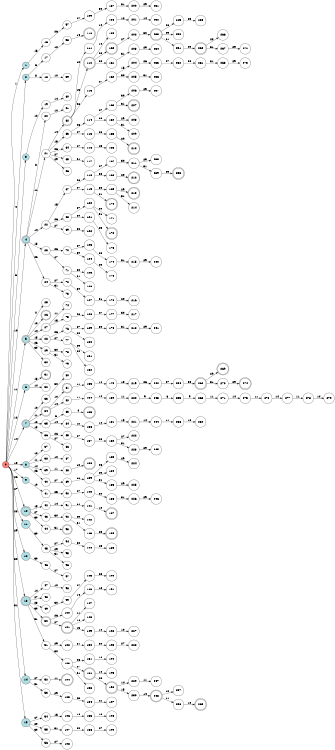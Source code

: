 digraph APTA {
__start0 [label="" shape="none"];

rankdir=LR;
size="8,5";

s0 [style="filled", color="black", fillcolor="#ff817b" shape="circle", label="0"];
s1 [style="filled", color="black", fillcolor="powderblue" shape="circle", label="1"];
s2 [style="filled", color="black", fillcolor="powderblue" shape="circle", label="2"];
s3 [style="filled", color="black", fillcolor="powderblue" shape="circle", label="3"];
s4 [style="rounded,filled", color="black", fillcolor="powderblue" shape="doublecircle", label="4"];
s5 [style="rounded,filled", color="black", fillcolor="powderblue" shape="doublecircle", label="5"];
s6 [style="filled", color="black", fillcolor="powderblue" shape="circle", label="6"];
s7 [style="rounded,filled", color="black", fillcolor="powderblue" shape="doublecircle", label="7"];
s8 [style="filled", color="black", fillcolor="powderblue" shape="circle", label="8"];
s9 [style="filled", color="black", fillcolor="powderblue" shape="circle", label="9"];
s10 [style="rounded,filled", color="black", fillcolor="powderblue" shape="doublecircle", label="10"];
s11 [style="filled", color="black", fillcolor="powderblue" shape="circle", label="11"];
s12 [style="filled", color="black", fillcolor="powderblue" shape="circle", label="12"];
s13 [style="rounded,filled", color="black", fillcolor="powderblue" shape="doublecircle", label="13"];
s14 [style="filled", color="black", fillcolor="powderblue" shape="circle", label="14"];
s15 [style="filled", color="black", fillcolor="powderblue" shape="circle", label="15"];
s16 [style="filled", color="black", fillcolor="white" shape="circle", label="16"];
s17 [style="filled", color="black", fillcolor="white" shape="circle", label="17"];
s18 [style="filled", color="black", fillcolor="white" shape="circle", label="18"];
s19 [style="filled", color="black", fillcolor="white" shape="circle", label="19"];
s20 [style="filled", color="black", fillcolor="white" shape="circle", label="20"];
s21 [style="filled", color="black", fillcolor="white" shape="circle", label="21"];
s22 [style="filled", color="black", fillcolor="white" shape="circle", label="22"];
s23 [style="filled", color="black", fillcolor="white" shape="circle", label="23"];
s24 [style="filled", color="black", fillcolor="white" shape="circle", label="24"];
s25 [style="filled", color="black", fillcolor="white" shape="circle", label="25"];
s26 [style="rounded,filled", color="black", fillcolor="white" shape="doublecircle", label="26"];
s27 [style="filled", color="black", fillcolor="white" shape="circle", label="27"];
s28 [style="filled", color="black", fillcolor="white" shape="circle", label="28"];
s29 [style="filled", color="black", fillcolor="white" shape="circle", label="29"];
s30 [style="filled", color="black", fillcolor="white" shape="circle", label="30"];
s31 [style="rounded,filled", color="black", fillcolor="white" shape="doublecircle", label="31"];
s32 [style="filled", color="black", fillcolor="white" shape="circle", label="32"];
s33 [style="filled", color="black", fillcolor="white" shape="circle", label="33"];
s34 [style="rounded,filled", color="black", fillcolor="white" shape="doublecircle", label="34"];
s35 [style="filled", color="black", fillcolor="white" shape="circle", label="35"];
s36 [style="filled", color="black", fillcolor="white" shape="circle", label="36"];
s37 [style="filled", color="black", fillcolor="white" shape="circle", label="37"];
s38 [style="filled", color="black", fillcolor="white" shape="circle", label="38"];
s39 [style="filled", color="black", fillcolor="white" shape="circle", label="39"];
s40 [style="filled", color="black", fillcolor="white" shape="circle", label="40"];
s41 [style="filled", color="black", fillcolor="white" shape="circle", label="41"];
s42 [style="filled", color="black", fillcolor="white" shape="circle", label="42"];
s43 [style="filled", color="black", fillcolor="white" shape="circle", label="43"];
s44 [style="filled", color="black", fillcolor="white" shape="circle", label="44"];
s45 [style="filled", color="black", fillcolor="white" shape="circle", label="45"];
s46 [style="filled", color="black", fillcolor="white" shape="circle", label="46"];
s47 [style="filled", color="black", fillcolor="white" shape="circle", label="47"];
s48 [style="filled", color="black", fillcolor="white" shape="circle", label="48"];
s49 [style="filled", color="black", fillcolor="white" shape="circle", label="49"];
s50 [style="rounded,filled", color="black", fillcolor="white" shape="doublecircle", label="50"];
s51 [style="filled", color="black", fillcolor="white" shape="circle", label="51"];
s52 [style="filled", color="black", fillcolor="white" shape="circle", label="52"];
s53 [style="filled", color="black", fillcolor="white" shape="circle", label="53"];
s54 [style="filled", color="black", fillcolor="white" shape="circle", label="54"];
s55 [style="filled", color="black", fillcolor="white" shape="circle", label="55"];
s56 [style="filled", color="black", fillcolor="white" shape="circle", label="56"];
s57 [style="filled", color="black", fillcolor="white" shape="circle", label="57"];
s58 [style="filled", color="black", fillcolor="white" shape="circle", label="58"];
s59 [style="filled", color="black", fillcolor="white" shape="circle", label="59"];
s60 [style="filled", color="black", fillcolor="white" shape="circle", label="60"];
s61 [style="filled", color="black", fillcolor="white" shape="circle", label="61"];
s62 [style="rounded,filled", color="black", fillcolor="white" shape="doublecircle", label="62"];
s63 [style="filled", color="black", fillcolor="white" shape="circle", label="63"];
s64 [style="filled", color="black", fillcolor="white" shape="circle", label="64"];
s65 [style="filled", color="black", fillcolor="white" shape="circle", label="65"];
s66 [style="filled", color="black", fillcolor="white" shape="circle", label="66"];
s67 [style="filled", color="black", fillcolor="white" shape="circle", label="67"];
s68 [style="filled", color="black", fillcolor="white" shape="circle", label="68"];
s69 [style="filled", color="black", fillcolor="white" shape="circle", label="69"];
s70 [style="filled", color="black", fillcolor="white" shape="circle", label="70"];
s71 [style="filled", color="black", fillcolor="white" shape="circle", label="71"];
s72 [style="filled", color="black", fillcolor="white" shape="circle", label="72"];
s73 [style="filled", color="black", fillcolor="white" shape="circle", label="73"];
s74 [style="filled", color="black", fillcolor="white" shape="circle", label="74"];
s75 [style="filled", color="black", fillcolor="white" shape="circle", label="75"];
s76 [style="filled", color="black", fillcolor="white" shape="circle", label="76"];
s77 [style="filled", color="black", fillcolor="white" shape="circle", label="77"];
s78 [style="filled", color="black", fillcolor="white" shape="circle", label="78"];
s79 [style="filled", color="black", fillcolor="white" shape="circle", label="79"];
s80 [style="filled", color="black", fillcolor="white" shape="circle", label="80"];
s81 [style="rounded,filled", color="black", fillcolor="white" shape="doublecircle", label="81"];
s82 [style="filled", color="black", fillcolor="white" shape="circle", label="82"];
s83 [style="filled", color="black", fillcolor="white" shape="circle", label="83"];
s84 [style="filled", color="black", fillcolor="white" shape="circle", label="84"];
s85 [style="filled", color="black", fillcolor="white" shape="circle", label="85"];
s86 [style="filled", color="black", fillcolor="white" shape="circle", label="86"];
s87 [style="filled", color="black", fillcolor="white" shape="circle", label="87"];
s88 [style="filled", color="black", fillcolor="white" shape="circle", label="88"];
s89 [style="filled", color="black", fillcolor="white" shape="circle", label="89"];
s90 [style="filled", color="black", fillcolor="white" shape="circle", label="90"];
s91 [style="filled", color="black", fillcolor="white" shape="circle", label="91"];
s92 [style="filled", color="black", fillcolor="white" shape="circle", label="92"];
s93 [style="rounded,filled", color="black", fillcolor="white" shape="doublecircle", label="93"];
s94 [style="filled", color="black", fillcolor="white" shape="circle", label="94"];
s95 [style="filled", color="black", fillcolor="white" shape="circle", label="95"];
s96 [style="filled", color="black", fillcolor="white" shape="circle", label="96"];
s97 [style="filled", color="black", fillcolor="white" shape="circle", label="97"];
s98 [style="filled", color="black", fillcolor="white" shape="circle", label="98"];
s99 [style="filled", color="black", fillcolor="white" shape="circle", label="99"];
s100 [style="filled", color="black", fillcolor="white" shape="circle", label="100"];
s101 [style="rounded,filled", color="black", fillcolor="white" shape="doublecircle", label="101"];
s102 [style="filled", color="black", fillcolor="white" shape="circle", label="102"];
s103 [style="filled", color="black", fillcolor="white" shape="circle", label="103"];
s104 [style="rounded,filled", color="black", fillcolor="white" shape="doublecircle", label="104"];
s105 [style="filled", color="black", fillcolor="white" shape="circle", label="105"];
s106 [style="filled", color="black", fillcolor="white" shape="circle", label="106"];
s107 [style="filled", color="black", fillcolor="white" shape="circle", label="107"];
s108 [style="filled", color="black", fillcolor="white" shape="circle", label="108"];
s109 [style="filled", color="black", fillcolor="white" shape="circle", label="109"];
s110 [style="rounded,filled", color="black", fillcolor="white" shape="doublecircle", label="110"];
s111 [style="filled", color="black", fillcolor="white" shape="circle", label="111"];
s112 [style="rounded,filled", color="black", fillcolor="white" shape="doublecircle", label="112"];
s113 [style="filled", color="black", fillcolor="white" shape="circle", label="113"];
s114 [style="filled", color="black", fillcolor="white" shape="circle", label="114"];
s115 [style="filled", color="black", fillcolor="white" shape="circle", label="115"];
s116 [style="filled", color="black", fillcolor="white" shape="circle", label="116"];
s117 [style="filled", color="black", fillcolor="white" shape="circle", label="117"];
s118 [style="filled", color="black", fillcolor="white" shape="circle", label="118"];
s119 [style="filled", color="black", fillcolor="white" shape="circle", label="119"];
s120 [style="filled", color="black", fillcolor="white" shape="circle", label="120"];
s121 [style="filled", color="black", fillcolor="white" shape="circle", label="121"];
s122 [style="filled", color="black", fillcolor="white" shape="circle", label="122"];
s123 [style="filled", color="black", fillcolor="white" shape="circle", label="123"];
s124 [style="filled", color="black", fillcolor="white" shape="circle", label="124"];
s125 [style="filled", color="black", fillcolor="white" shape="circle", label="125"];
s126 [style="filled", color="black", fillcolor="white" shape="circle", label="126"];
s127 [style="filled", color="black", fillcolor="white" shape="circle", label="127"];
s128 [style="filled", color="black", fillcolor="white" shape="circle", label="128"];
s129 [style="filled", color="black", fillcolor="white" shape="circle", label="129"];
s130 [style="filled", color="black", fillcolor="white" shape="circle", label="130"];
s131 [style="filled", color="black", fillcolor="white" shape="circle", label="131"];
s132 [style="filled", color="black", fillcolor="white" shape="circle", label="132"];
s133 [style="filled", color="black", fillcolor="white" shape="circle", label="133"];
s134 [style="filled", color="black", fillcolor="white" shape="circle", label="134"];
s135 [style="rounded,filled", color="black", fillcolor="white" shape="doublecircle", label="135"];
s136 [style="filled", color="black", fillcolor="white" shape="circle", label="136"];
s137 [style="filled", color="black", fillcolor="white" shape="circle", label="137"];
s138 [style="rounded,filled", color="black", fillcolor="white" shape="doublecircle", label="138"];
s139 [style="filled", color="black", fillcolor="white" shape="circle", label="139"];
s140 [style="filled", color="black", fillcolor="white" shape="circle", label="140"];
s141 [style="filled", color="black", fillcolor="white" shape="circle", label="141"];
s142 [style="filled", color="black", fillcolor="white" shape="circle", label="142"];
s143 [style="filled", color="black", fillcolor="white" shape="circle", label="143"];
s144 [style="filled", color="black", fillcolor="white" shape="circle", label="144"];
s145 [style="filled", color="black", fillcolor="white" shape="circle", label="145"];
s146 [style="filled", color="black", fillcolor="white" shape="circle", label="146"];
s147 [style="filled", color="black", fillcolor="white" shape="circle", label="147"];
s148 [style="filled", color="black", fillcolor="white" shape="circle", label="148"];
s149 [style="filled", color="black", fillcolor="white" shape="circle", label="149"];
s150 [style="filled", color="black", fillcolor="white" shape="circle", label="150"];
s151 [style="filled", color="black", fillcolor="white" shape="circle", label="151"];
s152 [style="rounded,filled", color="black", fillcolor="white" shape="doublecircle", label="152"];
s153 [style="filled", color="black", fillcolor="white" shape="circle", label="153"];
s154 [style="filled", color="black", fillcolor="white" shape="circle", label="154"];
s155 [style="filled", color="black", fillcolor="white" shape="circle", label="155"];
s156 [style="filled", color="black", fillcolor="white" shape="circle", label="156"];
s157 [style="filled", color="black", fillcolor="white" shape="circle", label="157"];
s158 [style="filled", color="black", fillcolor="white" shape="circle", label="158"];
s159 [style="filled", color="black", fillcolor="white" shape="circle", label="159"];
s160 [style="rounded,filled", color="black", fillcolor="white" shape="doublecircle", label="160"];
s161 [style="filled", color="black", fillcolor="white" shape="circle", label="161"];
s162 [style="filled", color="black", fillcolor="white" shape="circle", label="162"];
s163 [style="filled", color="black", fillcolor="white" shape="circle", label="163"];
s164 [style="filled", color="black", fillcolor="white" shape="circle", label="164"];
s165 [style="filled", color="black", fillcolor="white" shape="circle", label="165"];
s166 [style="filled", color="black", fillcolor="white" shape="circle", label="166"];
s167 [style="filled", color="black", fillcolor="white" shape="circle", label="167"];
s168 [style="filled", color="black", fillcolor="white" shape="circle", label="168"];
s169 [style="filled", color="black", fillcolor="white" shape="circle", label="169"];
s170 [style="rounded,filled", color="black", fillcolor="white" shape="doublecircle", label="170"];
s171 [style="filled", color="black", fillcolor="white" shape="circle", label="171"];
s172 [style="rounded,filled", color="black", fillcolor="white" shape="doublecircle", label="172"];
s173 [style="filled", color="black", fillcolor="white" shape="circle", label="173"];
s174 [style="filled", color="black", fillcolor="white" shape="circle", label="174"];
s175 [style="filled", color="black", fillcolor="white" shape="circle", label="175"];
s176 [style="filled", color="black", fillcolor="white" shape="circle", label="176"];
s177 [style="filled", color="black", fillcolor="white" shape="circle", label="177"];
s178 [style="filled", color="black", fillcolor="white" shape="circle", label="178"];
s179 [style="filled", color="black", fillcolor="white" shape="circle", label="179"];
s180 [style="filled", color="black", fillcolor="white" shape="circle", label="180"];
s181 [style="filled", color="black", fillcolor="white" shape="circle", label="181"];
s182 [style="filled", color="black", fillcolor="white" shape="circle", label="182"];
s183 [style="filled", color="black", fillcolor="white" shape="circle", label="183"];
s184 [style="filled", color="black", fillcolor="white" shape="circle", label="184"];
s185 [style="filled", color="black", fillcolor="white" shape="circle", label="185"];
s186 [style="filled", color="black", fillcolor="white" shape="circle", label="186"];
s187 [style="rounded,filled", color="black", fillcolor="white" shape="doublecircle", label="187"];
s188 [style="rounded,filled", color="black", fillcolor="white" shape="doublecircle", label="188"];
s189 [style="filled", color="black", fillcolor="white" shape="circle", label="189"];
s190 [style="filled", color="black", fillcolor="white" shape="circle", label="190"];
s191 [style="filled", color="black", fillcolor="white" shape="circle", label="191"];
s192 [style="filled", color="black", fillcolor="white" shape="circle", label="192"];
s193 [style="filled", color="black", fillcolor="white" shape="circle", label="193"];
s194 [style="filled", color="black", fillcolor="white" shape="circle", label="194"];
s195 [style="filled", color="black", fillcolor="white" shape="circle", label="195"];
s196 [style="rounded,filled", color="black", fillcolor="white" shape="doublecircle", label="196"];
s197 [style="filled", color="black", fillcolor="white" shape="circle", label="197"];
s198 [style="filled", color="black", fillcolor="white" shape="circle", label="198"];
s199 [style="filled", color="black", fillcolor="white" shape="circle", label="199"];
s200 [style="filled", color="black", fillcolor="white" shape="circle", label="200"];
s201 [style="filled", color="black", fillcolor="white" shape="circle", label="201"];
s202 [style="filled", color="black", fillcolor="white" shape="circle", label="202"];
s203 [style="filled", color="black", fillcolor="white" shape="circle", label="203"];
s204 [style="filled", color="black", fillcolor="white" shape="circle", label="204"];
s205 [style="filled", color="black", fillcolor="white" shape="circle", label="205"];
s206 [style="filled", color="black", fillcolor="white" shape="circle", label="206"];
s207 [style="rounded,filled", color="black", fillcolor="white" shape="doublecircle", label="207"];
s208 [style="filled", color="black", fillcolor="white" shape="circle", label="208"];
s209 [style="filled", color="black", fillcolor="white" shape="circle", label="209"];
s210 [style="rounded,filled", color="black", fillcolor="white" shape="doublecircle", label="210"];
s211 [style="filled", color="black", fillcolor="white" shape="circle", label="211"];
s212 [style="rounded,filled", color="black", fillcolor="white" shape="doublecircle", label="212"];
s213 [style="rounded,filled", color="black", fillcolor="white" shape="doublecircle", label="213"];
s214 [style="filled", color="black", fillcolor="white" shape="circle", label="214"];
s215 [style="filled", color="black", fillcolor="white" shape="circle", label="215"];
s216 [style="filled", color="black", fillcolor="white" shape="circle", label="216"];
s217 [style="filled", color="black", fillcolor="white" shape="circle", label="217"];
s218 [style="filled", color="black", fillcolor="white" shape="circle", label="218"];
s219 [style="filled", color="black", fillcolor="white" shape="circle", label="219"];
s220 [style="filled", color="black", fillcolor="white" shape="circle", label="220"];
s221 [style="filled", color="black", fillcolor="white" shape="circle", label="221"];
s222 [style="filled", color="black", fillcolor="white" shape="circle", label="222"];
s223 [style="filled", color="black", fillcolor="white" shape="circle", label="223"];
s224 [style="filled", color="black", fillcolor="white" shape="circle", label="224"];
s225 [style="filled", color="black", fillcolor="white" shape="circle", label="225"];
s226 [style="filled", color="black", fillcolor="white" shape="circle", label="226"];
s227 [style="filled", color="black", fillcolor="white" shape="circle", label="227"];
s228 [style="filled", color="black", fillcolor="white" shape="circle", label="228"];
s229 [style="filled", color="black", fillcolor="white" shape="circle", label="229"];
s230 [style="filled", color="black", fillcolor="white" shape="circle", label="230"];
s231 [style="filled", color="black", fillcolor="white" shape="circle", label="231"];
s232 [style="filled", color="black", fillcolor="white" shape="circle", label="232"];
s233 [style="rounded,filled", color="black", fillcolor="white" shape="doublecircle", label="233"];
s234 [style="filled", color="black", fillcolor="white" shape="circle", label="234"];
s235 [style="filled", color="black", fillcolor="white" shape="circle", label="235"];
s236 [style="filled", color="black", fillcolor="white" shape="circle", label="236"];
s237 [style="filled", color="black", fillcolor="white" shape="circle", label="237"];
s238 [style="filled", color="black", fillcolor="white" shape="circle", label="238"];
s239 [style="filled", color="black", fillcolor="white" shape="circle", label="239"];
s240 [style="filled", color="black", fillcolor="white" shape="circle", label="240"];
s241 [style="filled", color="black", fillcolor="white" shape="circle", label="241"];
s242 [style="filled", color="black", fillcolor="white" shape="circle", label="242"];
s243 [style="filled", color="black", fillcolor="white" shape="circle", label="243"];
s244 [style="filled", color="black", fillcolor="white" shape="circle", label="244"];
s245 [style="filled", color="black", fillcolor="white" shape="circle", label="245"];
s246 [style="filled", color="black", fillcolor="white" shape="circle", label="246"];
s247 [style="filled", color="black", fillcolor="white" shape="circle", label="247"];
s248 [style="rounded,filled", color="black", fillcolor="white" shape="doublecircle", label="248"];
s249 [style="filled", color="black", fillcolor="white" shape="circle", label="249"];
s250 [style="filled", color="black", fillcolor="white" shape="circle", label="250"];
s251 [style="filled", color="black", fillcolor="white" shape="circle", label="251"];
s252 [style="filled", color="black", fillcolor="white" shape="circle", label="252"];
s253 [style="rounded,filled", color="black", fillcolor="white" shape="doublecircle", label="253"];
s254 [style="filled", color="black", fillcolor="white" shape="circle", label="254"];
s255 [style="filled", color="black", fillcolor="white" shape="circle", label="255"];
s256 [style="filled", color="black", fillcolor="white" shape="circle", label="256"];
s257 [style="filled", color="black", fillcolor="white" shape="circle", label="257"];
s258 [style="filled", color="black", fillcolor="white" shape="circle", label="258"];
s259 [style="filled", color="black", fillcolor="white" shape="circle", label="259"];
s260 [style="rounded,filled", color="black", fillcolor="white" shape="doublecircle", label="260"];
s261 [style="filled", color="black", fillcolor="white" shape="circle", label="261"];
s262 [style="rounded,filled", color="black", fillcolor="white" shape="doublecircle", label="262"];
s263 [style="filled", color="black", fillcolor="white" shape="circle", label="263"];
s264 [style="filled", color="black", fillcolor="white" shape="circle", label="264"];
s265 [style="rounded,filled", color="black", fillcolor="white" shape="doublecircle", label="265"];
s266 [style="filled", color="black", fillcolor="white" shape="circle", label="266"];
s267 [style="filled", color="black", fillcolor="white" shape="circle", label="267"];
s268 [style="filled", color="black", fillcolor="white" shape="circle", label="268"];
s269 [style="rounded,filled", color="black", fillcolor="white" shape="doublecircle", label="269"];
s270 [style="filled", color="black", fillcolor="white" shape="circle", label="270"];
s271 [style="filled", color="black", fillcolor="white" shape="circle", label="271"];
s272 [style="filled", color="black", fillcolor="white" shape="circle", label="272"];
s273 [style="filled", color="black", fillcolor="white" shape="circle", label="273"];
s274 [style="rounded,filled", color="black", fillcolor="white" shape="doublecircle", label="274"];
s275 [style="filled", color="black", fillcolor="white" shape="circle", label="275"];
s276 [style="filled", color="black", fillcolor="white" shape="circle", label="276"];
s277 [style="filled", color="black", fillcolor="white" shape="circle", label="277"];
s278 [style="filled", color="black", fillcolor="white" shape="circle", label="278"];
s279 [style="filled", color="black", fillcolor="white" shape="circle", label="279"];
s0 -> s1 [label="1"];
s0 -> s2 [label="4"];
s0 -> s3 [label="6"];
s0 -> s4 [label="10"];
s0 -> s5 [label="11"];
s0 -> s6 [label="12"];
s0 -> s7 [label="14"];
s0 -> s8 [label="15"];
s0 -> s9 [label="17"];
s0 -> s10 [label="26"];
s0 -> s11 [label="27"];
s0 -> s12 [label="28"];
s0 -> s13 [label="29"];
s0 -> s14 [label="30"];
s0 -> s15 [label="31"];
s1 -> s16 [label="15"];
s2 -> s17 [label="6"];
s2 -> s18 [label="8"];
s3 -> s19 [label="12"];
s4 -> s20 [label="8"];
s4 -> s21 [label="11"];
s4 -> s22 [label="14"];
s4 -> s23 [label="15"];
s4 -> s24 [label="26"];
s5 -> s25 [label="2"];
s5 -> s26 [label="10"];
s5 -> s27 [label="14"];
s5 -> s28 [label="15"];
s5 -> s29 [label="26"];
s5 -> s30 [label="30"];
s6 -> s31 [label="13"];
s6 -> s32 [label="14"];
s7 -> s33 [label="10"];
s7 -> s34 [label="11"];
s7 -> s35 [label="12"];
s7 -> s36 [label="15"];
s8 -> s37 [label="10"];
s8 -> s38 [label="11"];
s8 -> s39 [label="14"];
s8 -> s40 [label="26"];
s9 -> s41 [label="19"];
s10 -> s42 [label="15"];
s10 -> s43 [label="27"];
s10 -> s44 [label="30"];
s11 -> s45 [label="30"];
s12 -> s46 [label="30"];
s13 -> s47 [label="14"];
s13 -> s48 [label="27"];
s13 -> s49 [label="28"];
s13 -> s50 [label="30"];
s13 -> s51 [label="31"];
s14 -> s52 [label="27"];
s14 -> s53 [label="31"];
s15 -> s54 [label="27"];
s15 -> s55 [label="29"];
s15 -> s56 [label="30"];
s16 -> s57 [label="26"];
s17 -> s58 [label="12"];
s18 -> s59 [label="10"];
s19 -> s60 [label="14"];
s20 -> s61 [label="10"];
s21 -> s62 [label="14"];
s21 -> s63 [label="15"];
s21 -> s64 [label="26"];
s21 -> s65 [label="27"];
s21 -> s66 [label="29"];
s22 -> s67 [label="15"];
s22 -> s68 [label="26"];
s22 -> s69 [label="27"];
s23 -> s70 [label="26"];
s23 -> s71 [label="27"];
s24 -> s72 [label="27"];
s24 -> s73 [label="31"];
s27 -> s74 [label="11"];
s27 -> s75 [label="15"];
s28 -> s76 [label="26"];
s28 -> s77 [label="27"];
s29 -> s78 [label="30"];
s29 -> s79 [label="31"];
s33 -> s80 [label="30"];
s34 -> s81 [label="10"];
s34 -> s82 [label="14"];
s35 -> s83 [label="6"];
s35 -> s84 [label="14"];
s36 -> s85 [label="26"];
s36 -> s86 [label="27"];
s38 -> s87 [label="10"];
s39 -> s88 [label="11"];
s40 -> s89 [label="27"];
s41 -> s90 [label="25"];
s42 -> s91 [label="14"];
s43 -> s92 [label="30"];
s44 -> s93 [label="31"];
s45 -> s94 [label="27"];
s45 -> s95 [label="29"];
s45 -> s96 [label="31"];
s46 -> s97 [label="27"];
s47 -> s98 [label="10"];
s49 -> s99 [label="30"];
s50 -> s100 [label="26"];
s50 -> s101 [label="27"];
s51 -> s102 [label="29"];
s51 -> s103 [label="30"];
s52 -> s104 [label="11"];
s53 -> s105 [label="29"];
s54 -> s106 [label="15"];
s55 -> s107 [label="31"];
s56 -> s108 [label="27"];
s57 -> s109 [label="27"];
s58 -> s110 [label="14"];
s62 -> s111 [label="12"];
s62 -> s112 [label="15"];
s62 -> s113 [label="26"];
s63 -> s114 [label="26"];
s63 -> s115 [label="27"];
s64 -> s116 [label="27"];
s65 -> s117 [label="31"];
s67 -> s118 [label="26"];
s67 -> s119 [label="27"];
s68 -> s120 [label="27"];
s68 -> s121 [label="30"];
s69 -> s122 [label="30"];
s70 -> s123 [label="27"];
s70 -> s124 [label="30"];
s71 -> s125 [label="30"];
s71 -> s126 [label="31"];
s72 -> s127 [label="30"];
s75 -> s128 [label="26"];
s76 -> s129 [label="27"];
s76 -> s130 [label="30"];
s77 -> s131 [label="29"];
s77 -> s132 [label="30"];
s81 -> s133 [label="11"];
s82 -> s134 [label="11"];
s83 -> s135 [label="4"];
s84 -> s136 [label="12"];
s85 -> s137 [label="27"];
s88 -> s138 [label="10"];
s89 -> s139 [label="30"];
s90 -> s140 [label="27"];
s91 -> s141 [label="11"];
s92 -> s142 [label="29"];
s92 -> s143 [label="31"];
s94 -> s144 [label="30"];
s99 -> s145 [label="27"];
s100 -> s146 [label="14"];
s101 -> s147 [label="11"];
s101 -> s148 [label="14"];
s101 -> s149 [label="15"];
s102 -> s150 [label="31"];
s103 -> s151 [label="26"];
s103 -> s152 [label="27"];
s103 -> s153 [label="31"];
s105 -> s154 [label="23"];
s106 -> s155 [label="14"];
s107 -> s156 [label="30"];
s109 -> s157 [label="30"];
s111 -> s158 [label="14"];
s112 -> s159 [label="14"];
s112 -> s160 [label="26"];
s112 -> s161 [label="30"];
s113 -> s162 [label="27"];
s114 -> s163 [label="27"];
s114 -> s164 [label="30"];
s115 -> s165 [label="30"];
s116 -> s166 [label="29"];
s118 -> s167 [label="27"];
s118 -> s168 [label="30"];
s119 -> s169 [label="30"];
s119 -> s170 [label="31"];
s120 -> s171 [label="30"];
s120 -> s172 [label="31"];
s121 -> s173 [label="29"];
s123 -> s174 [label="30"];
s124 -> s175 [label="29"];
s127 -> s176 [label="31"];
s128 -> s177 [label="27"];
s129 -> s178 [label="30"];
s133 -> s179 [label="14"];
s134 -> s180 [label="14"];
s136 -> s181 [label="14"];
s137 -> s182 [label="30"];
s139 -> s183 [label="28"];
s139 -> s184 [label="29"];
s139 -> s185 [label="31"];
s140 -> s186 [label="30"];
s141 -> s187 [label="10"];
s143 -> s188 [label="29"];
s144 -> s189 [label="29"];
s145 -> s190 [label="26"];
s146 -> s191 [label="10"];
s149 -> s192 [label="14"];
s150 -> s193 [label="30"];
s151 -> s194 [label="14"];
s152 -> s195 [label="14"];
s152 -> s196 [label="26"];
s154 -> s197 [label="21"];
s155 -> s198 [label="10"];
s156 -> s199 [label="27"];
s157 -> s200 [label="31"];
s158 -> s201 [label="12"];
s160 -> s202 [label="27"];
s161 -> s203 [label="31"];
s162 -> s204 [label="15"];
s162 -> s205 [label="30"];
s163 -> s206 [label="30"];
s163 -> s207 [label="31"];
s164 -> s208 [label="29"];
s164 -> s209 [label="31"];
s165 -> s210 [label="29"];
s167 -> s211 [label="30"];
s168 -> s212 [label="29"];
s169 -> s213 [label="29"];
s169 -> s214 [label="31"];
s174 -> s215 [label="31"];
s176 -> s216 [label="29"];
s177 -> s217 [label="30"];
s178 -> s218 [label="31"];
s179 -> s219 [label="15"];
s180 -> s220 [label="11"];
s181 -> s221 [label="15"];
s182 -> s222 [label="27"];
s182 -> s223 [label="31"];
s183 -> s224 [label="29"];
s185 -> s225 [label="29"];
s186 -> s226 [label="31"];
s192 -> s227 [label="10"];
s193 -> s228 [label="27"];
s196 -> s229 [label="14"];
s196 -> s230 [label="15"];
s200 -> s231 [label="29"];
s201 -> s232 [label="14"];
s202 -> s233 [label="30"];
s203 -> s234 [label="29"];
s204 -> s235 [label="26"];
s205 -> s236 [label="31"];
s206 -> s237 [label="29"];
s211 -> s238 [label="29"];
s211 -> s239 [label="31"];
s215 -> s240 [label="29"];
s218 -> s241 [label="29"];
s219 -> s242 [label="26"];
s220 -> s243 [label="9"];
s221 -> s244 [label="14"];
s223 -> s245 [label="29"];
s226 -> s246 [label="29"];
s229 -> s247 [label="11"];
s230 -> s248 [label="14"];
s233 -> s249 [label="28"];
s233 -> s250 [label="29"];
s233 -> s251 [label="31"];
s235 -> s252 [label="27"];
s239 -> s253 [label="29"];
s242 -> s254 [label="27"];
s243 -> s255 [label="3"];
s244 -> s256 [label="11"];
s248 -> s257 [label="10"];
s248 -> s258 [label="11"];
s249 -> s259 [label="29"];
s251 -> s260 [label="29"];
s252 -> s261 [label="30"];
s254 -> s262 [label="30"];
s255 -> s263 [label="9"];
s256 -> s264 [label="10"];
s258 -> s265 [label="10"];
s260 -> s266 [label="23"];
s260 -> s267 [label="31"];
s261 -> s268 [label="31"];
s262 -> s269 [label="29"];
s262 -> s270 [label="31"];
s263 -> s271 [label="11"];
s267 -> s272 [label="29"];
s268 -> s273 [label="29"];
s270 -> s274 [label="29"];
s271 -> s275 [label="14"];
s275 -> s276 [label="11"];
s276 -> s277 [label="14"];
s277 -> s278 [label="11"];
s278 -> s279 [label="14"];

}